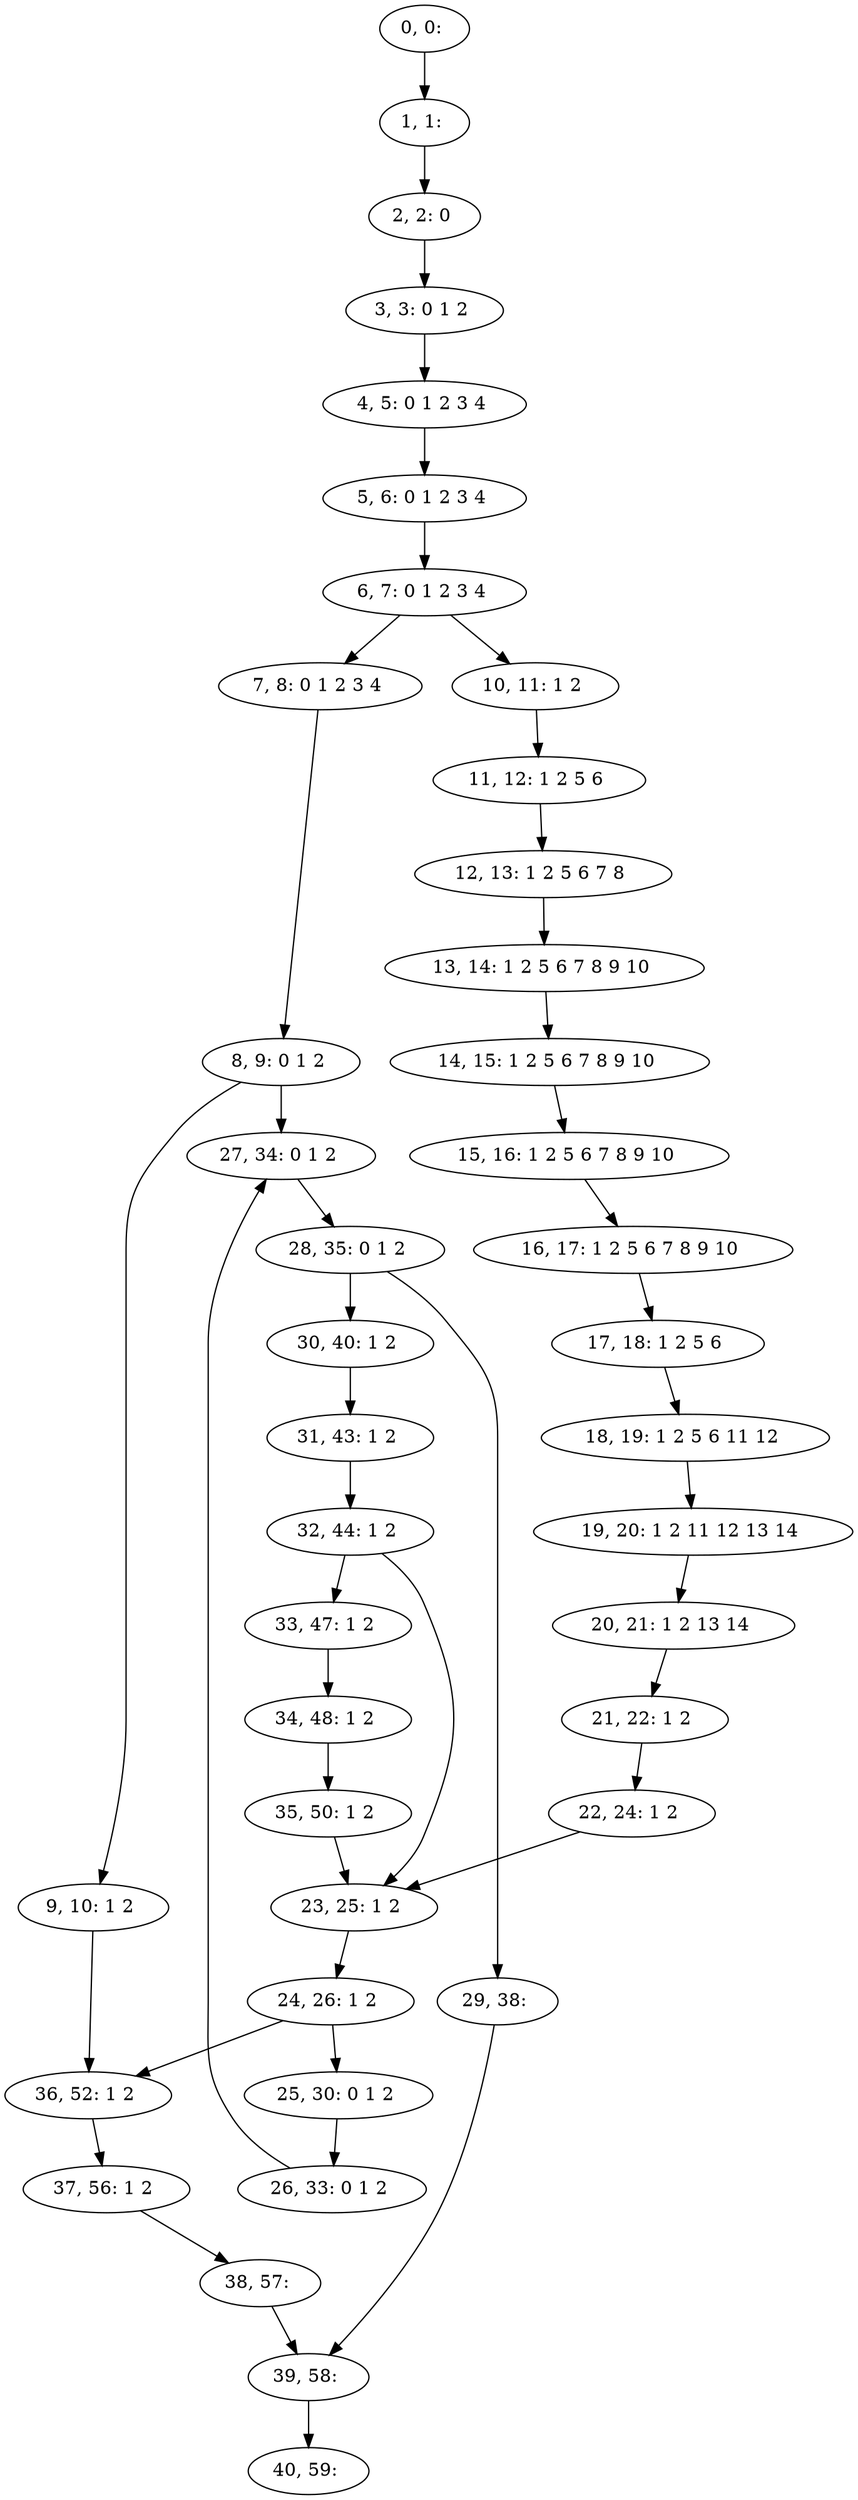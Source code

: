 digraph G {
0[label="0, 0: "];
1[label="1, 1: "];
2[label="2, 2: 0 "];
3[label="3, 3: 0 1 2 "];
4[label="4, 5: 0 1 2 3 4 "];
5[label="5, 6: 0 1 2 3 4 "];
6[label="6, 7: 0 1 2 3 4 "];
7[label="7, 8: 0 1 2 3 4 "];
8[label="8, 9: 0 1 2 "];
9[label="9, 10: 1 2 "];
10[label="10, 11: 1 2 "];
11[label="11, 12: 1 2 5 6 "];
12[label="12, 13: 1 2 5 6 7 8 "];
13[label="13, 14: 1 2 5 6 7 8 9 10 "];
14[label="14, 15: 1 2 5 6 7 8 9 10 "];
15[label="15, 16: 1 2 5 6 7 8 9 10 "];
16[label="16, 17: 1 2 5 6 7 8 9 10 "];
17[label="17, 18: 1 2 5 6 "];
18[label="18, 19: 1 2 5 6 11 12 "];
19[label="19, 20: 1 2 11 12 13 14 "];
20[label="20, 21: 1 2 13 14 "];
21[label="21, 22: 1 2 "];
22[label="22, 24: 1 2 "];
23[label="23, 25: 1 2 "];
24[label="24, 26: 1 2 "];
25[label="25, 30: 0 1 2 "];
26[label="26, 33: 0 1 2 "];
27[label="27, 34: 0 1 2 "];
28[label="28, 35: 0 1 2 "];
29[label="29, 38: "];
30[label="30, 40: 1 2 "];
31[label="31, 43: 1 2 "];
32[label="32, 44: 1 2 "];
33[label="33, 47: 1 2 "];
34[label="34, 48: 1 2 "];
35[label="35, 50: 1 2 "];
36[label="36, 52: 1 2 "];
37[label="37, 56: 1 2 "];
38[label="38, 57: "];
39[label="39, 58: "];
40[label="40, 59: "];
0->1 ;
1->2 ;
2->3 ;
3->4 ;
4->5 ;
5->6 ;
6->7 ;
6->10 ;
7->8 ;
8->9 ;
8->27 ;
9->36 ;
10->11 ;
11->12 ;
12->13 ;
13->14 ;
14->15 ;
15->16 ;
16->17 ;
17->18 ;
18->19 ;
19->20 ;
20->21 ;
21->22 ;
22->23 ;
23->24 ;
24->25 ;
24->36 ;
25->26 ;
26->27 ;
27->28 ;
28->29 ;
28->30 ;
29->39 ;
30->31 ;
31->32 ;
32->33 ;
32->23 ;
33->34 ;
34->35 ;
35->23 ;
36->37 ;
37->38 ;
38->39 ;
39->40 ;
}
